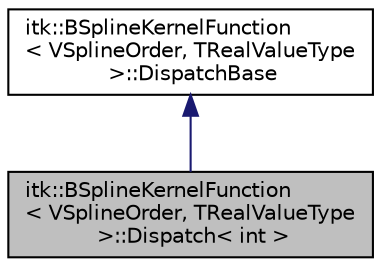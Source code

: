 digraph "itk::BSplineKernelFunction&lt; VSplineOrder, TRealValueType &gt;::Dispatch&lt; int &gt;"
{
 // LATEX_PDF_SIZE
  edge [fontname="Helvetica",fontsize="10",labelfontname="Helvetica",labelfontsize="10"];
  node [fontname="Helvetica",fontsize="10",shape=record];
  Node1 [label="itk::BSplineKernelFunction\l\< VSplineOrder, TRealValueType\l \>::Dispatch\< int \>",height=0.2,width=0.4,color="black", fillcolor="grey75", style="filled", fontcolor="black",tooltip=" "];
  Node2 -> Node1 [dir="back",color="midnightblue",fontsize="10",style="solid",fontname="Helvetica"];
  Node2 [label="itk::BSplineKernelFunction\l\< VSplineOrder, TRealValueType\l \>::DispatchBase",height=0.2,width=0.4,color="black", fillcolor="white", style="filled",URL="$structitk_1_1BSplineKernelFunction_1_1DispatchBase.html",tooltip=" "];
}
